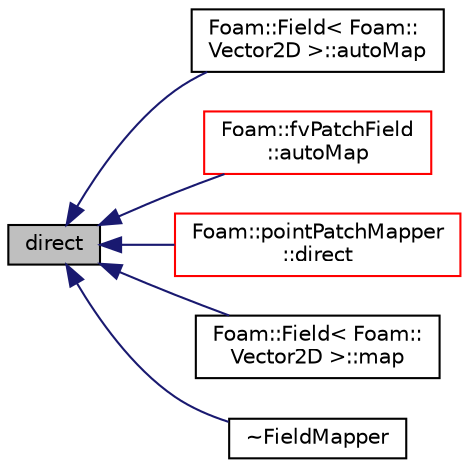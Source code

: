 digraph "direct"
{
  bgcolor="transparent";
  edge [fontname="Helvetica",fontsize="10",labelfontname="Helvetica",labelfontsize="10"];
  node [fontname="Helvetica",fontsize="10",shape=record];
  rankdir="LR";
  Node23 [label="direct",height=0.2,width=0.4,color="black", fillcolor="grey75", style="filled", fontcolor="black"];
  Node23 -> Node24 [dir="back",color="midnightblue",fontsize="10",style="solid",fontname="Helvetica"];
  Node24 [label="Foam::Field\< Foam::\lVector2D \>::autoMap",height=0.2,width=0.4,color="black",URL="$a27573.html#a4e1ad0c02ab6adecdf8edff203159e4c",tooltip="Map from self. "];
  Node23 -> Node25 [dir="back",color="midnightblue",fontsize="10",style="solid",fontname="Helvetica"];
  Node25 [label="Foam::fvPatchField\l::autoMap",height=0.2,width=0.4,color="red",URL="$a23169.html#a0ab0c43ce90d756c88dd81e3d0a9eef5",tooltip="Map (and resize as needed) from self given a mapping object. "];
  Node23 -> Node36 [dir="back",color="midnightblue",fontsize="10",style="solid",fontname="Helvetica"];
  Node36 [label="Foam::pointPatchMapper\l::direct",height=0.2,width=0.4,color="red",URL="$a28417.html#ae76ee987311e5a64ff3eb5857c82a76a",tooltip="Is the mapping direct. "];
  Node23 -> Node40 [dir="back",color="midnightblue",fontsize="10",style="solid",fontname="Helvetica"];
  Node40 [label="Foam::Field\< Foam::\lVector2D \>::map",height=0.2,width=0.4,color="black",URL="$a27573.html#a37f5e100d55ea3ba5f0671a2cfbb89d3",tooltip="Map from the given field. "];
  Node23 -> Node41 [dir="back",color="midnightblue",fontsize="10",style="solid",fontname="Helvetica"];
  Node41 [label="~FieldMapper",height=0.2,width=0.4,color="black",URL="$a27581.html#a4b989c812c8915f39a8387bdb0ce7f79",tooltip="Destructor. "];
}
